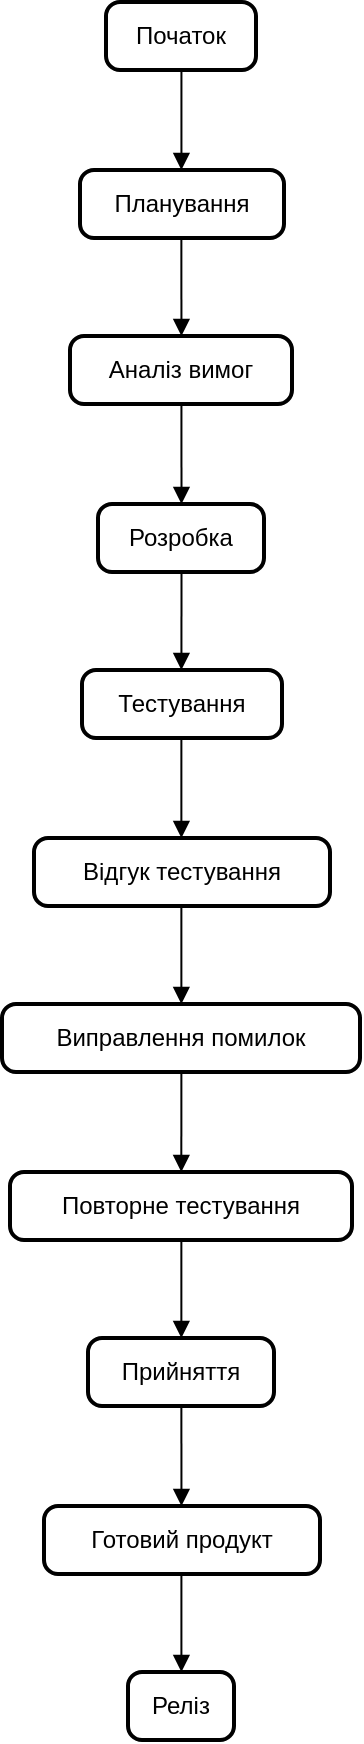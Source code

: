 <mxfile version="24.7.17">
  <diagram name="Страница — 1" id="IKa69BqLWRK4LfHR0VJs">
    <mxGraphModel>
      <root>
        <mxCell id="0" />
        <mxCell id="1" parent="0" />
        <mxCell id="2" value="Початок" style="rounded=1;absoluteArcSize=1;arcSize=14;whiteSpace=wrap;strokeWidth=2;" vertex="1" parent="1">
          <mxGeometry x="52" width="75" height="34" as="geometry" />
        </mxCell>
        <mxCell id="3" value="Планування" style="rounded=1;absoluteArcSize=1;arcSize=14;whiteSpace=wrap;strokeWidth=2;" vertex="1" parent="1">
          <mxGeometry x="39" y="84" width="102" height="34" as="geometry" />
        </mxCell>
        <mxCell id="4" value="Аналіз вимог" style="rounded=1;absoluteArcSize=1;arcSize=14;whiteSpace=wrap;strokeWidth=2;" vertex="1" parent="1">
          <mxGeometry x="34" y="167" width="111" height="34" as="geometry" />
        </mxCell>
        <mxCell id="5" value="Розробка" style="rounded=1;absoluteArcSize=1;arcSize=14;whiteSpace=wrap;strokeWidth=2;" vertex="1" parent="1">
          <mxGeometry x="48" y="251" width="83" height="34" as="geometry" />
        </mxCell>
        <mxCell id="6" value="Тестування" style="rounded=1;absoluteArcSize=1;arcSize=14;whiteSpace=wrap;strokeWidth=2;" vertex="1" parent="1">
          <mxGeometry x="40" y="334" width="100" height="34" as="geometry" />
        </mxCell>
        <mxCell id="7" value="Відгук тестування" style="rounded=1;absoluteArcSize=1;arcSize=14;whiteSpace=wrap;strokeWidth=2;" vertex="1" parent="1">
          <mxGeometry x="16" y="418" width="148" height="34" as="geometry" />
        </mxCell>
        <mxCell id="8" value="Виправлення помилок" style="rounded=1;absoluteArcSize=1;arcSize=14;whiteSpace=wrap;strokeWidth=2;" vertex="1" parent="1">
          <mxGeometry y="501" width="179" height="34" as="geometry" />
        </mxCell>
        <mxCell id="9" value="Повторне тестування" style="rounded=1;absoluteArcSize=1;arcSize=14;whiteSpace=wrap;strokeWidth=2;" vertex="1" parent="1">
          <mxGeometry x="4" y="585" width="171" height="34" as="geometry" />
        </mxCell>
        <mxCell id="10" value="Прийняття" style="rounded=1;absoluteArcSize=1;arcSize=14;whiteSpace=wrap;strokeWidth=2;" vertex="1" parent="1">
          <mxGeometry x="43" y="668" width="93" height="34" as="geometry" />
        </mxCell>
        <mxCell id="11" value="Готовий продукт" style="rounded=1;absoluteArcSize=1;arcSize=14;whiteSpace=wrap;strokeWidth=2;" vertex="1" parent="1">
          <mxGeometry x="21" y="752" width="138" height="34" as="geometry" />
        </mxCell>
        <mxCell id="12" value="Реліз" style="rounded=1;absoluteArcSize=1;arcSize=14;whiteSpace=wrap;strokeWidth=2;" vertex="1" parent="1">
          <mxGeometry x="63" y="835" width="53" height="34" as="geometry" />
        </mxCell>
        <mxCell id="13" value="" style="curved=1;startArrow=none;endArrow=block;exitX=0.503;exitY=0.985;entryX=0.497;entryY=-0.015;" edge="1" parent="1" source="2" target="3">
          <mxGeometry relative="1" as="geometry">
            <Array as="points" />
          </mxGeometry>
        </mxCell>
        <mxCell id="14" value="" style="curved=1;startArrow=none;endArrow=block;exitX=0.497;exitY=0.971;entryX=0.502;entryY=0;" edge="1" parent="1" source="3" target="4">
          <mxGeometry relative="1" as="geometry">
            <Array as="points" />
          </mxGeometry>
        </mxCell>
        <mxCell id="15" value="" style="curved=1;startArrow=none;endArrow=block;exitX=0.502;exitY=0.985;entryX=0.503;entryY=-0.015;" edge="1" parent="1" source="4" target="5">
          <mxGeometry relative="1" as="geometry">
            <Array as="points" />
          </mxGeometry>
        </mxCell>
        <mxCell id="16" value="" style="curved=1;startArrow=none;endArrow=block;exitX=0.503;exitY=0.971;entryX=0.497;entryY=0;" edge="1" parent="1" source="5" target="6">
          <mxGeometry relative="1" as="geometry">
            <Array as="points" />
          </mxGeometry>
        </mxCell>
        <mxCell id="17" value="" style="curved=1;startArrow=none;endArrow=block;exitX=0.497;exitY=0.985;entryX=0.498;entryY=-0.015;" edge="1" parent="1" source="6" target="7">
          <mxGeometry relative="1" as="geometry">
            <Array as="points" />
          </mxGeometry>
        </mxCell>
        <mxCell id="18" value="" style="curved=1;startArrow=none;endArrow=block;exitX=0.498;exitY=0.971;entryX=0.501;entryY=0;" edge="1" parent="1" source="7" target="8">
          <mxGeometry relative="1" as="geometry">
            <Array as="points" />
          </mxGeometry>
        </mxCell>
        <mxCell id="19" value="" style="curved=1;startArrow=none;endArrow=block;exitX=0.501;exitY=0.985;entryX=0.501;entryY=-0.015;" edge="1" parent="1" source="8" target="9">
          <mxGeometry relative="1" as="geometry">
            <Array as="points" />
          </mxGeometry>
        </mxCell>
        <mxCell id="20" value="" style="curved=1;startArrow=none;endArrow=block;exitX=0.501;exitY=0.971;entryX=0.502;entryY=0;" edge="1" parent="1" source="9" target="10">
          <mxGeometry relative="1" as="geometry">
            <Array as="points" />
          </mxGeometry>
        </mxCell>
        <mxCell id="21" value="" style="curved=1;startArrow=none;endArrow=block;exitX=0.502;exitY=0.985;entryX=0.498;entryY=-0.015;" edge="1" parent="1" source="10" target="11">
          <mxGeometry relative="1" as="geometry">
            <Array as="points" />
          </mxGeometry>
        </mxCell>
        <mxCell id="22" value="" style="curved=1;startArrow=none;endArrow=block;exitX=0.498;exitY=0.971;entryX=0.504;entryY=0;" edge="1" parent="1" source="11" target="12">
          <mxGeometry relative="1" as="geometry">
            <Array as="points" />
          </mxGeometry>
        </mxCell>
      </root>
    </mxGraphModel>
  </diagram>
</mxfile>
